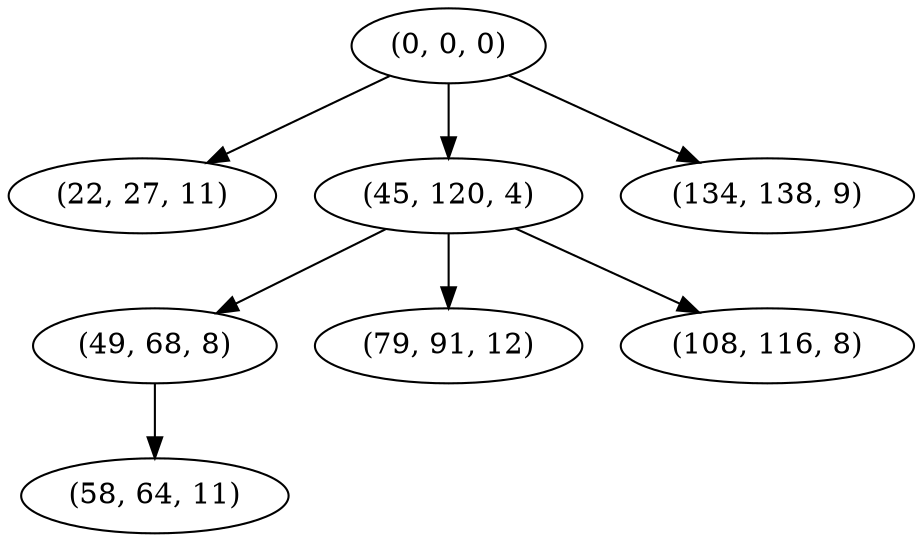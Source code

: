 digraph tree {
    "(0, 0, 0)";
    "(22, 27, 11)";
    "(45, 120, 4)";
    "(49, 68, 8)";
    "(58, 64, 11)";
    "(79, 91, 12)";
    "(108, 116, 8)";
    "(134, 138, 9)";
    "(0, 0, 0)" -> "(22, 27, 11)";
    "(0, 0, 0)" -> "(45, 120, 4)";
    "(0, 0, 0)" -> "(134, 138, 9)";
    "(45, 120, 4)" -> "(49, 68, 8)";
    "(45, 120, 4)" -> "(79, 91, 12)";
    "(45, 120, 4)" -> "(108, 116, 8)";
    "(49, 68, 8)" -> "(58, 64, 11)";
}

